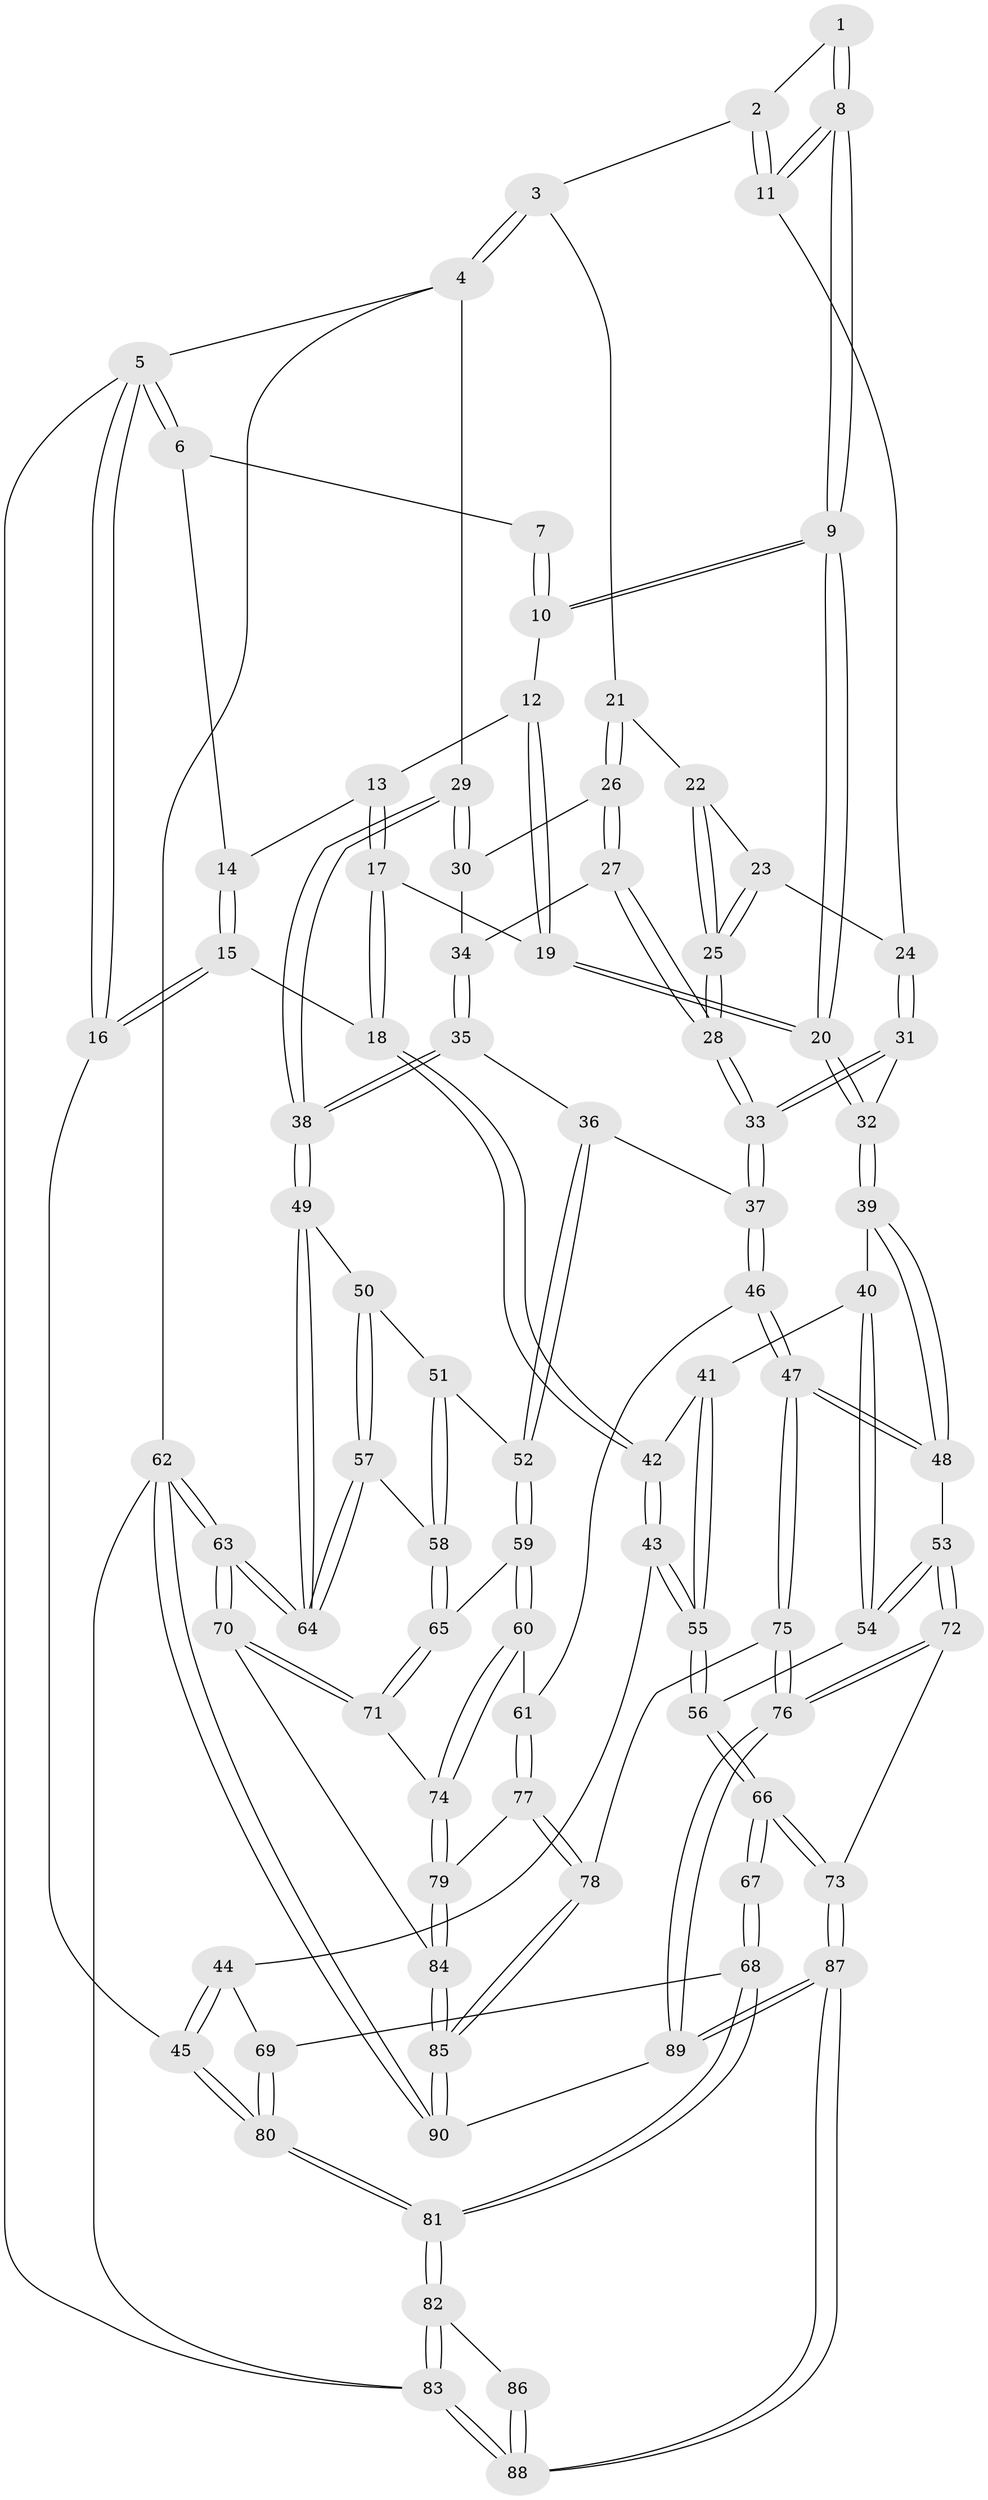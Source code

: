 // Generated by graph-tools (version 1.1) at 2025/51/03/09/25 03:51:09]
// undirected, 90 vertices, 222 edges
graph export_dot {
graph [start="1"]
  node [color=gray90,style=filled];
  1 [pos="+0.5732078603546168+0"];
  2 [pos="+0.6536323073150242+0"];
  3 [pos="+0.9261127458146515+0"];
  4 [pos="+1+0"];
  5 [pos="+0+0"];
  6 [pos="+0.03016779157035092+0"];
  7 [pos="+0.27989637165292075+0"];
  8 [pos="+0.42065075345926384+0.1264792393241995"];
  9 [pos="+0.40056700286827895+0.12940858764874708"];
  10 [pos="+0.3208058531573969+0"];
  11 [pos="+0.5044958934071748+0.12884911859781933"];
  12 [pos="+0.22257596022799547+0.0877484613631436"];
  13 [pos="+0.17110000728300223+0.07810881250070216"];
  14 [pos="+0.09983894743645513+0.014346537003993074"];
  15 [pos="+0.023642341569209364+0.2680572500347315"];
  16 [pos="+0+0.31049602307233637"];
  17 [pos="+0.1505768595999324+0.2656829627606851"];
  18 [pos="+0.09903844490176815+0.2826042402114696"];
  19 [pos="+0.27232108906683616+0.2480491306772596"];
  20 [pos="+0.32099032551946294+0.25422102633522076"];
  21 [pos="+0.7795628527962266+0.04019774753181615"];
  22 [pos="+0.7458709211807915+0.06895477402879886"];
  23 [pos="+0.5689539836245348+0.14136418349364924"];
  24 [pos="+0.5106385761510934+0.1326352031723163"];
  25 [pos="+0.6490787433408167+0.2809319544005403"];
  26 [pos="+0.8032425959389021+0.182452563832623"];
  27 [pos="+0.8032532430970866+0.1976302373809372"];
  28 [pos="+0.6501388240578647+0.35696877033317326"];
  29 [pos="+1+0.1803070588055909"];
  30 [pos="+0.8900867530393852+0.21163218605565962"];
  31 [pos="+0.5391923277061784+0.3185867206154493"];
  32 [pos="+0.36409972214165415+0.3252326973932009"];
  33 [pos="+0.6481756437112592+0.3656271174895353"];
  34 [pos="+0.8514436386018781+0.2883540123699221"];
  35 [pos="+0.8776223358584789+0.35072471098300545"];
  36 [pos="+0.8587386046669104+0.36914073726088087"];
  37 [pos="+0.6523212604162854+0.3748537643065549"];
  38 [pos="+1+0.25155260990189954"];
  39 [pos="+0.3625403149944651+0.3560043387533624"];
  40 [pos="+0.20826545517801845+0.447494998675111"];
  41 [pos="+0.19103148500413988+0.44337055206391496"];
  42 [pos="+0.14809376023249324+0.407078982527627"];
  43 [pos="+0.07233091684802793+0.5391685728938804"];
  44 [pos="+0.05099209567991291+0.5405467945554557"];
  45 [pos="+0+0.4965097840900862"];
  46 [pos="+0.6170572878678132+0.5346437666804725"];
  47 [pos="+0.5922330568125092+0.5478430711309326"];
  48 [pos="+0.4035369673978067+0.53389583887471"];
  49 [pos="+1+0.3816556177037302"];
  50 [pos="+0.9436757786390673+0.4759254460940183"];
  51 [pos="+0.9110595198734038+0.4775431124950676"];
  52 [pos="+0.8703219351280517+0.4605015967903844"];
  53 [pos="+0.36881581706317834+0.5656227146884417"];
  54 [pos="+0.29314813066175405+0.5528156272821957"];
  55 [pos="+0.1522300054325329+0.5737396227192076"];
  56 [pos="+0.16629172723995042+0.5875217750254592"];
  57 [pos="+1+0.5707064168895493"];
  58 [pos="+0.9846008397603696+0.5808537183333887"];
  59 [pos="+0.8185982514040085+0.5781002804102036"];
  60 [pos="+0.7748448131061062+0.6022789788720176"];
  61 [pos="+0.6450252374785191+0.5498981516136898"];
  62 [pos="+1+1"];
  63 [pos="+1+0.89459581862805"];
  64 [pos="+1+0.537140031168613"];
  65 [pos="+0.9458133670804569+0.6026660153109216"];
  66 [pos="+0.1535556833631885+0.7502955835819914"];
  67 [pos="+0.1527293783227011+0.7501699785198328"];
  68 [pos="+0.1132208572458172+0.7243891376439362"];
  69 [pos="+0.07894310755759514+0.6978306575165155"];
  70 [pos="+0.9610013884303644+0.7618708841982081"];
  71 [pos="+0.9443579850371913+0.7186718716282219"];
  72 [pos="+0.3388935993248195+0.7487035962027835"];
  73 [pos="+0.18779763795776436+0.7799708787333705"];
  74 [pos="+0.7828204272724428+0.6389209380659744"];
  75 [pos="+0.540163981091363+0.801757438110708"];
  76 [pos="+0.431060027635961+0.8253613326471565"];
  77 [pos="+0.6787455050855717+0.7423863541891951"];
  78 [pos="+0.5918931188019788+0.8296792668261405"];
  79 [pos="+0.7801466240227988+0.7142729566107149"];
  80 [pos="+0+0.578878629999333"];
  81 [pos="+0+0.7606897598242444"];
  82 [pos="+0+0.8200301504238989"];
  83 [pos="+0+1"];
  84 [pos="+0.8168369677788511+0.8239041636341807"];
  85 [pos="+0.7478791730530155+0.9858168753912804"];
  86 [pos="+0.03087593160625128+0.7962353857479638"];
  87 [pos="+0.10429561136273328+1"];
  88 [pos="+0.07938581483324506+1"];
  89 [pos="+0.35355763430853937+1"];
  90 [pos="+0.7911390986289526+1"];
  1 -- 2;
  1 -- 8;
  1 -- 8;
  2 -- 3;
  2 -- 11;
  2 -- 11;
  3 -- 4;
  3 -- 4;
  3 -- 21;
  4 -- 5;
  4 -- 29;
  4 -- 62;
  5 -- 6;
  5 -- 6;
  5 -- 16;
  5 -- 16;
  5 -- 83;
  6 -- 7;
  6 -- 14;
  7 -- 10;
  7 -- 10;
  8 -- 9;
  8 -- 9;
  8 -- 11;
  8 -- 11;
  9 -- 10;
  9 -- 10;
  9 -- 20;
  9 -- 20;
  10 -- 12;
  11 -- 24;
  12 -- 13;
  12 -- 19;
  12 -- 19;
  13 -- 14;
  13 -- 17;
  13 -- 17;
  14 -- 15;
  14 -- 15;
  15 -- 16;
  15 -- 16;
  15 -- 18;
  16 -- 45;
  17 -- 18;
  17 -- 18;
  17 -- 19;
  18 -- 42;
  18 -- 42;
  19 -- 20;
  19 -- 20;
  20 -- 32;
  20 -- 32;
  21 -- 22;
  21 -- 26;
  21 -- 26;
  22 -- 23;
  22 -- 25;
  22 -- 25;
  23 -- 24;
  23 -- 25;
  23 -- 25;
  24 -- 31;
  24 -- 31;
  25 -- 28;
  25 -- 28;
  26 -- 27;
  26 -- 27;
  26 -- 30;
  27 -- 28;
  27 -- 28;
  27 -- 34;
  28 -- 33;
  28 -- 33;
  29 -- 30;
  29 -- 30;
  29 -- 38;
  29 -- 38;
  30 -- 34;
  31 -- 32;
  31 -- 33;
  31 -- 33;
  32 -- 39;
  32 -- 39;
  33 -- 37;
  33 -- 37;
  34 -- 35;
  34 -- 35;
  35 -- 36;
  35 -- 38;
  35 -- 38;
  36 -- 37;
  36 -- 52;
  36 -- 52;
  37 -- 46;
  37 -- 46;
  38 -- 49;
  38 -- 49;
  39 -- 40;
  39 -- 48;
  39 -- 48;
  40 -- 41;
  40 -- 54;
  40 -- 54;
  41 -- 42;
  41 -- 55;
  41 -- 55;
  42 -- 43;
  42 -- 43;
  43 -- 44;
  43 -- 55;
  43 -- 55;
  44 -- 45;
  44 -- 45;
  44 -- 69;
  45 -- 80;
  45 -- 80;
  46 -- 47;
  46 -- 47;
  46 -- 61;
  47 -- 48;
  47 -- 48;
  47 -- 75;
  47 -- 75;
  48 -- 53;
  49 -- 50;
  49 -- 64;
  49 -- 64;
  50 -- 51;
  50 -- 57;
  50 -- 57;
  51 -- 52;
  51 -- 58;
  51 -- 58;
  52 -- 59;
  52 -- 59;
  53 -- 54;
  53 -- 54;
  53 -- 72;
  53 -- 72;
  54 -- 56;
  55 -- 56;
  55 -- 56;
  56 -- 66;
  56 -- 66;
  57 -- 58;
  57 -- 64;
  57 -- 64;
  58 -- 65;
  58 -- 65;
  59 -- 60;
  59 -- 60;
  59 -- 65;
  60 -- 61;
  60 -- 74;
  60 -- 74;
  61 -- 77;
  61 -- 77;
  62 -- 63;
  62 -- 63;
  62 -- 90;
  62 -- 90;
  62 -- 83;
  63 -- 64;
  63 -- 64;
  63 -- 70;
  63 -- 70;
  65 -- 71;
  65 -- 71;
  66 -- 67;
  66 -- 67;
  66 -- 73;
  66 -- 73;
  67 -- 68;
  67 -- 68;
  68 -- 69;
  68 -- 81;
  68 -- 81;
  69 -- 80;
  69 -- 80;
  70 -- 71;
  70 -- 71;
  70 -- 84;
  71 -- 74;
  72 -- 73;
  72 -- 76;
  72 -- 76;
  73 -- 87;
  73 -- 87;
  74 -- 79;
  74 -- 79;
  75 -- 76;
  75 -- 76;
  75 -- 78;
  76 -- 89;
  76 -- 89;
  77 -- 78;
  77 -- 78;
  77 -- 79;
  78 -- 85;
  78 -- 85;
  79 -- 84;
  79 -- 84;
  80 -- 81;
  80 -- 81;
  81 -- 82;
  81 -- 82;
  82 -- 83;
  82 -- 83;
  82 -- 86;
  83 -- 88;
  83 -- 88;
  84 -- 85;
  84 -- 85;
  85 -- 90;
  85 -- 90;
  86 -- 88;
  86 -- 88;
  87 -- 88;
  87 -- 88;
  87 -- 89;
  87 -- 89;
  89 -- 90;
}
